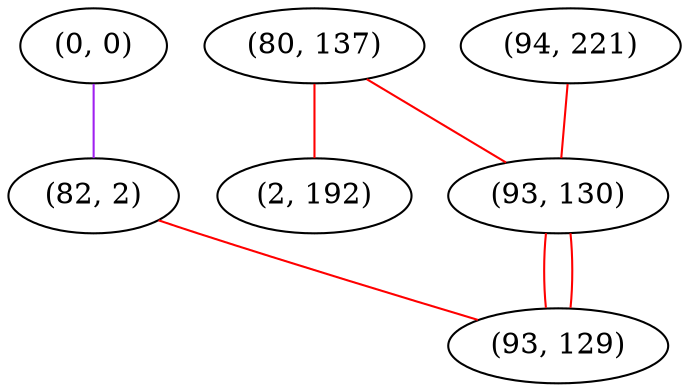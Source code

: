 graph "" {
"(0, 0)";
"(82, 2)";
"(80, 137)";
"(94, 221)";
"(2, 192)";
"(93, 130)";
"(93, 129)";
"(0, 0)" -- "(82, 2)"  [color=purple, key=0, weight=4];
"(82, 2)" -- "(93, 129)"  [color=red, key=0, weight=1];
"(80, 137)" -- "(2, 192)"  [color=red, key=0, weight=1];
"(80, 137)" -- "(93, 130)"  [color=red, key=0, weight=1];
"(94, 221)" -- "(93, 130)"  [color=red, key=0, weight=1];
"(93, 130)" -- "(93, 129)"  [color=red, key=0, weight=1];
"(93, 130)" -- "(93, 129)"  [color=red, key=1, weight=1];
}
